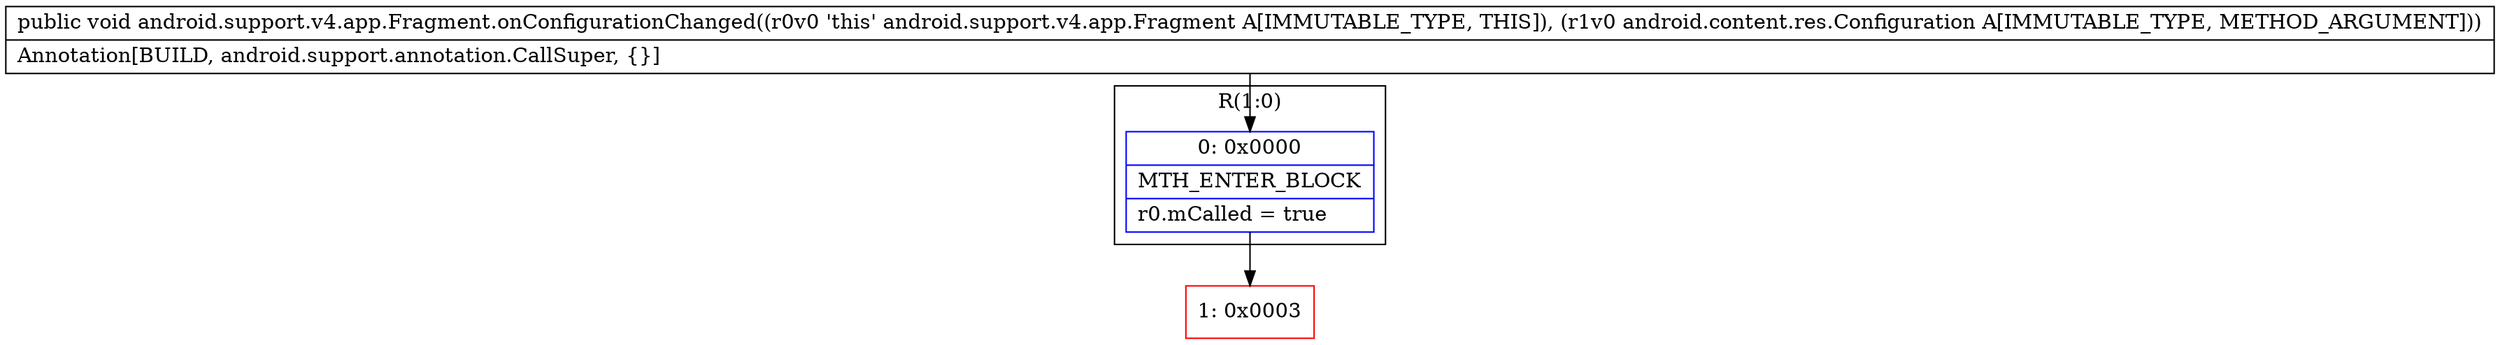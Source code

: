 digraph "CFG forandroid.support.v4.app.Fragment.onConfigurationChanged(Landroid\/content\/res\/Configuration;)V" {
subgraph cluster_Region_234507418 {
label = "R(1:0)";
node [shape=record,color=blue];
Node_0 [shape=record,label="{0\:\ 0x0000|MTH_ENTER_BLOCK\l|r0.mCalled = true\l}"];
}
Node_1 [shape=record,color=red,label="{1\:\ 0x0003}"];
MethodNode[shape=record,label="{public void android.support.v4.app.Fragment.onConfigurationChanged((r0v0 'this' android.support.v4.app.Fragment A[IMMUTABLE_TYPE, THIS]), (r1v0 android.content.res.Configuration A[IMMUTABLE_TYPE, METHOD_ARGUMENT]))  | Annotation[BUILD, android.support.annotation.CallSuper, \{\}]\l}"];
MethodNode -> Node_0;
Node_0 -> Node_1;
}

